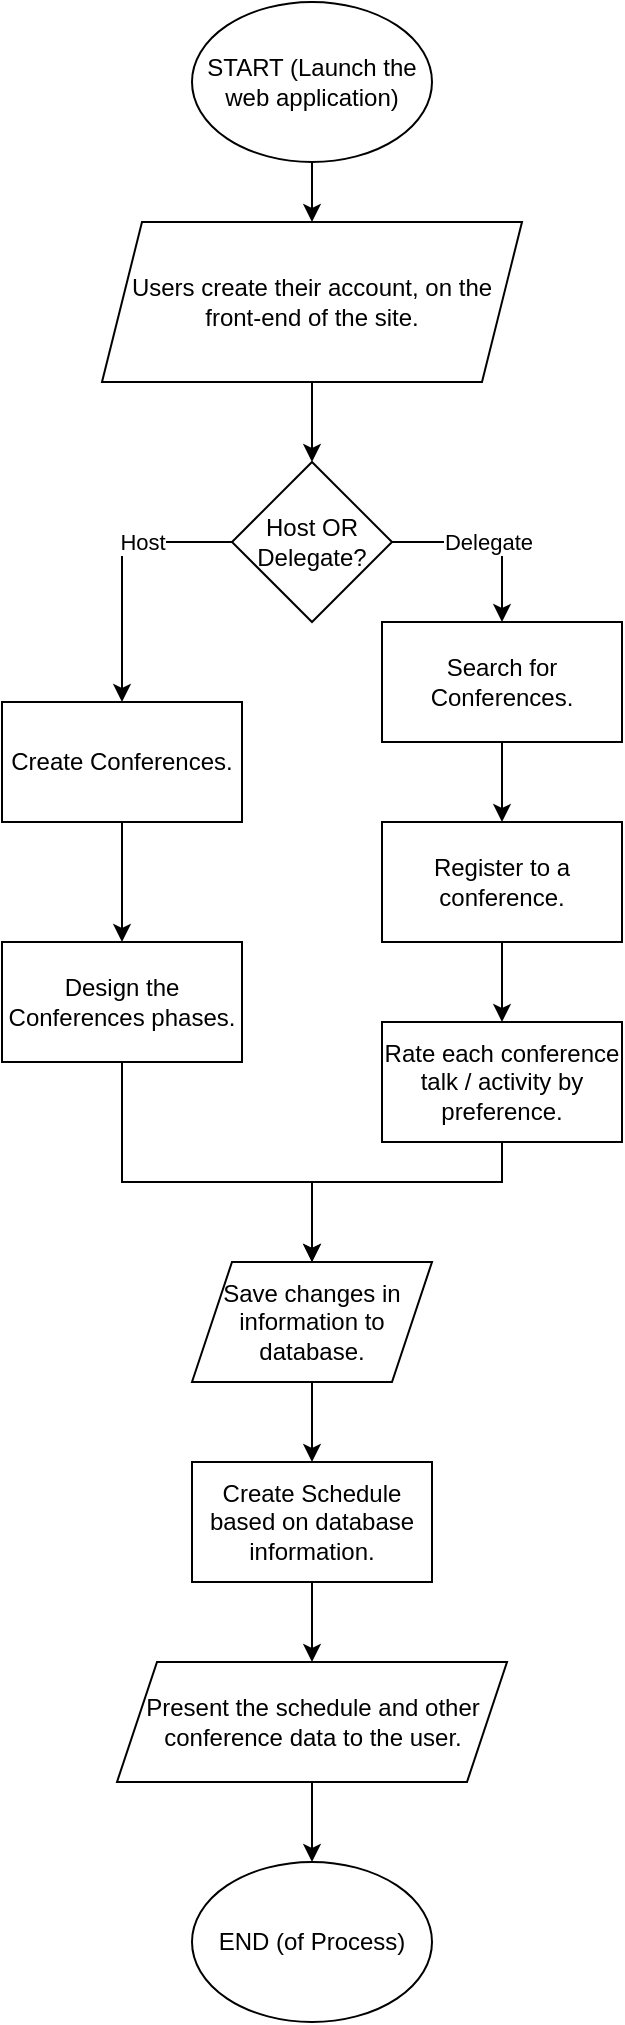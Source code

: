 <mxfile version="24.2.2" type="github">
  <diagram name="Page-1" id="SofZ-TxEMM_bQElyoqnX">
    <mxGraphModel dx="794" dy="446" grid="1" gridSize="10" guides="1" tooltips="1" connect="1" arrows="1" fold="1" page="1" pageScale="1" pageWidth="827" pageHeight="1169" math="0" shadow="0">
      <root>
        <mxCell id="0" />
        <mxCell id="1" parent="0" />
        <mxCell id="VICcimvdXO61rm-0oXNb-3" value="" style="edgeStyle=orthogonalEdgeStyle;rounded=0;orthogonalLoop=1;jettySize=auto;html=1;" edge="1" parent="1" source="VICcimvdXO61rm-0oXNb-1" target="VICcimvdXO61rm-0oXNb-2">
          <mxGeometry relative="1" as="geometry" />
        </mxCell>
        <mxCell id="VICcimvdXO61rm-0oXNb-1" value="START (Launch the web application)" style="ellipse;whiteSpace=wrap;html=1;" vertex="1" parent="1">
          <mxGeometry x="285" y="30" width="120" height="80" as="geometry" />
        </mxCell>
        <mxCell id="VICcimvdXO61rm-0oXNb-5" value="" style="edgeStyle=orthogonalEdgeStyle;rounded=0;orthogonalLoop=1;jettySize=auto;html=1;" edge="1" parent="1" source="VICcimvdXO61rm-0oXNb-2" target="VICcimvdXO61rm-0oXNb-4">
          <mxGeometry relative="1" as="geometry" />
        </mxCell>
        <mxCell id="VICcimvdXO61rm-0oXNb-2" value="Users create their account, on the front-end of the site." style="shape=parallelogram;perimeter=parallelogramPerimeter;whiteSpace=wrap;html=1;fixedSize=1;" vertex="1" parent="1">
          <mxGeometry x="240" y="140" width="210" height="80" as="geometry" />
        </mxCell>
        <mxCell id="VICcimvdXO61rm-0oXNb-8" value="Host" style="edgeStyle=orthogonalEdgeStyle;rounded=0;orthogonalLoop=1;jettySize=auto;html=1;entryX=0.5;entryY=0;entryDx=0;entryDy=0;" edge="1" parent="1" source="VICcimvdXO61rm-0oXNb-4" target="VICcimvdXO61rm-0oXNb-7">
          <mxGeometry x="-0.333" relative="1" as="geometry">
            <Array as="points">
              <mxPoint x="250" y="300" />
            </Array>
            <mxPoint as="offset" />
          </mxGeometry>
        </mxCell>
        <mxCell id="VICcimvdXO61rm-0oXNb-11" value="Delegate" style="edgeStyle=orthogonalEdgeStyle;rounded=0;orthogonalLoop=1;jettySize=auto;html=1;entryX=0.5;entryY=0;entryDx=0;entryDy=0;" edge="1" parent="1" source="VICcimvdXO61rm-0oXNb-4" target="VICcimvdXO61rm-0oXNb-10">
          <mxGeometry relative="1" as="geometry">
            <Array as="points">
              <mxPoint x="440" y="300" />
            </Array>
          </mxGeometry>
        </mxCell>
        <mxCell id="VICcimvdXO61rm-0oXNb-4" value="Host OR Delegate?" style="rhombus;whiteSpace=wrap;html=1;" vertex="1" parent="1">
          <mxGeometry x="305" y="260" width="80" height="80" as="geometry" />
        </mxCell>
        <mxCell id="VICcimvdXO61rm-0oXNb-20" value="" style="edgeStyle=orthogonalEdgeStyle;rounded=0;orthogonalLoop=1;jettySize=auto;html=1;" edge="1" parent="1" source="VICcimvdXO61rm-0oXNb-7" target="VICcimvdXO61rm-0oXNb-19">
          <mxGeometry relative="1" as="geometry" />
        </mxCell>
        <mxCell id="VICcimvdXO61rm-0oXNb-7" value="Create Conferences." style="rounded=0;whiteSpace=wrap;html=1;" vertex="1" parent="1">
          <mxGeometry x="190" y="380" width="120" height="60" as="geometry" />
        </mxCell>
        <mxCell id="VICcimvdXO61rm-0oXNb-17" value="" style="edgeStyle=orthogonalEdgeStyle;rounded=0;orthogonalLoop=1;jettySize=auto;html=1;" edge="1" parent="1" source="VICcimvdXO61rm-0oXNb-10" target="VICcimvdXO61rm-0oXNb-16">
          <mxGeometry relative="1" as="geometry" />
        </mxCell>
        <mxCell id="VICcimvdXO61rm-0oXNb-10" value="Search for Conferences." style="rounded=0;whiteSpace=wrap;html=1;" vertex="1" parent="1">
          <mxGeometry x="380" y="340" width="120" height="60" as="geometry" />
        </mxCell>
        <mxCell id="VICcimvdXO61rm-0oXNb-22" value="" style="edgeStyle=orthogonalEdgeStyle;rounded=0;orthogonalLoop=1;jettySize=auto;html=1;" edge="1" parent="1" source="VICcimvdXO61rm-0oXNb-16" target="VICcimvdXO61rm-0oXNb-21">
          <mxGeometry relative="1" as="geometry" />
        </mxCell>
        <mxCell id="VICcimvdXO61rm-0oXNb-16" value="Register to a conference." style="rounded=0;whiteSpace=wrap;html=1;" vertex="1" parent="1">
          <mxGeometry x="380" y="440" width="120" height="60" as="geometry" />
        </mxCell>
        <mxCell id="VICcimvdXO61rm-0oXNb-30" style="edgeStyle=orthogonalEdgeStyle;rounded=0;orthogonalLoop=1;jettySize=auto;html=1;" edge="1" parent="1" source="VICcimvdXO61rm-0oXNb-19" target="VICcimvdXO61rm-0oXNb-23">
          <mxGeometry relative="1" as="geometry">
            <Array as="points">
              <mxPoint x="250" y="620" />
              <mxPoint x="345" y="620" />
            </Array>
          </mxGeometry>
        </mxCell>
        <mxCell id="VICcimvdXO61rm-0oXNb-19" value="Design the Conferences phases." style="rounded=0;whiteSpace=wrap;html=1;" vertex="1" parent="1">
          <mxGeometry x="190" y="500" width="120" height="60" as="geometry" />
        </mxCell>
        <mxCell id="VICcimvdXO61rm-0oXNb-29" style="edgeStyle=orthogonalEdgeStyle;rounded=0;orthogonalLoop=1;jettySize=auto;html=1;" edge="1" parent="1" source="VICcimvdXO61rm-0oXNb-21" target="VICcimvdXO61rm-0oXNb-23">
          <mxGeometry relative="1" as="geometry">
            <Array as="points">
              <mxPoint x="440" y="620" />
              <mxPoint x="345" y="620" />
            </Array>
          </mxGeometry>
        </mxCell>
        <mxCell id="VICcimvdXO61rm-0oXNb-21" value="Rate each conference talk / activity by preference." style="rounded=0;whiteSpace=wrap;html=1;" vertex="1" parent="1">
          <mxGeometry x="380" y="540" width="120" height="60" as="geometry" />
        </mxCell>
        <mxCell id="VICcimvdXO61rm-0oXNb-27" value="" style="edgeStyle=orthogonalEdgeStyle;rounded=0;orthogonalLoop=1;jettySize=auto;html=1;" edge="1" parent="1" source="VICcimvdXO61rm-0oXNb-23" target="VICcimvdXO61rm-0oXNb-26">
          <mxGeometry relative="1" as="geometry" />
        </mxCell>
        <mxCell id="VICcimvdXO61rm-0oXNb-23" value="Save changes in information to database." style="shape=parallelogram;perimeter=parallelogramPerimeter;whiteSpace=wrap;html=1;fixedSize=1;" vertex="1" parent="1">
          <mxGeometry x="285" y="660" width="120" height="60" as="geometry" />
        </mxCell>
        <mxCell id="VICcimvdXO61rm-0oXNb-32" value="" style="edgeStyle=orthogonalEdgeStyle;rounded=0;orthogonalLoop=1;jettySize=auto;html=1;" edge="1" parent="1" source="VICcimvdXO61rm-0oXNb-26" target="VICcimvdXO61rm-0oXNb-31">
          <mxGeometry relative="1" as="geometry" />
        </mxCell>
        <mxCell id="VICcimvdXO61rm-0oXNb-26" value="Create Schedule based on database information." style="rounded=0;whiteSpace=wrap;html=1;" vertex="1" parent="1">
          <mxGeometry x="285" y="760" width="120" height="60" as="geometry" />
        </mxCell>
        <mxCell id="VICcimvdXO61rm-0oXNb-34" value="" style="edgeStyle=orthogonalEdgeStyle;rounded=0;orthogonalLoop=1;jettySize=auto;html=1;" edge="1" parent="1" source="VICcimvdXO61rm-0oXNb-31" target="VICcimvdXO61rm-0oXNb-33">
          <mxGeometry relative="1" as="geometry" />
        </mxCell>
        <mxCell id="VICcimvdXO61rm-0oXNb-31" value="Present the schedule and other conference data to the user." style="shape=parallelogram;perimeter=parallelogramPerimeter;whiteSpace=wrap;html=1;fixedSize=1;" vertex="1" parent="1">
          <mxGeometry x="247.5" y="860" width="195" height="60" as="geometry" />
        </mxCell>
        <mxCell id="VICcimvdXO61rm-0oXNb-33" value="END (of Process)" style="ellipse;whiteSpace=wrap;html=1;" vertex="1" parent="1">
          <mxGeometry x="285" y="960" width="120" height="80" as="geometry" />
        </mxCell>
      </root>
    </mxGraphModel>
  </diagram>
</mxfile>
